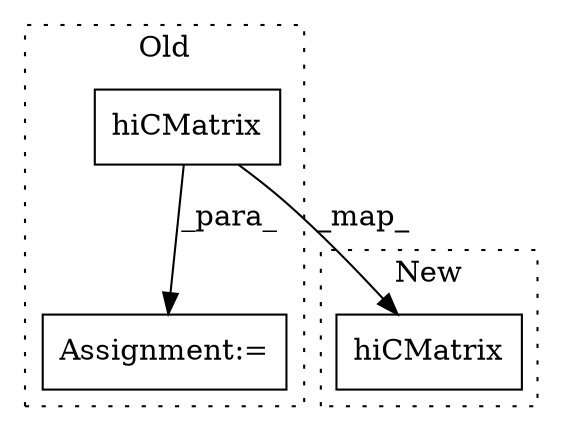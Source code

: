 digraph G {
subgraph cluster0 {
1 [label="hiCMatrix" a="32" s="16918,16935" l="10,1" shape="box"];
3 [label="Assignment:=" a="7" s="16895" l="1" shape="box"];
label = "Old";
style="dotted";
}
subgraph cluster1 {
2 [label="hiCMatrix" a="32" s="16617,16634" l="10,1" shape="box"];
label = "New";
style="dotted";
}
1 -> 3 [label="_para_"];
1 -> 2 [label="_map_"];
}